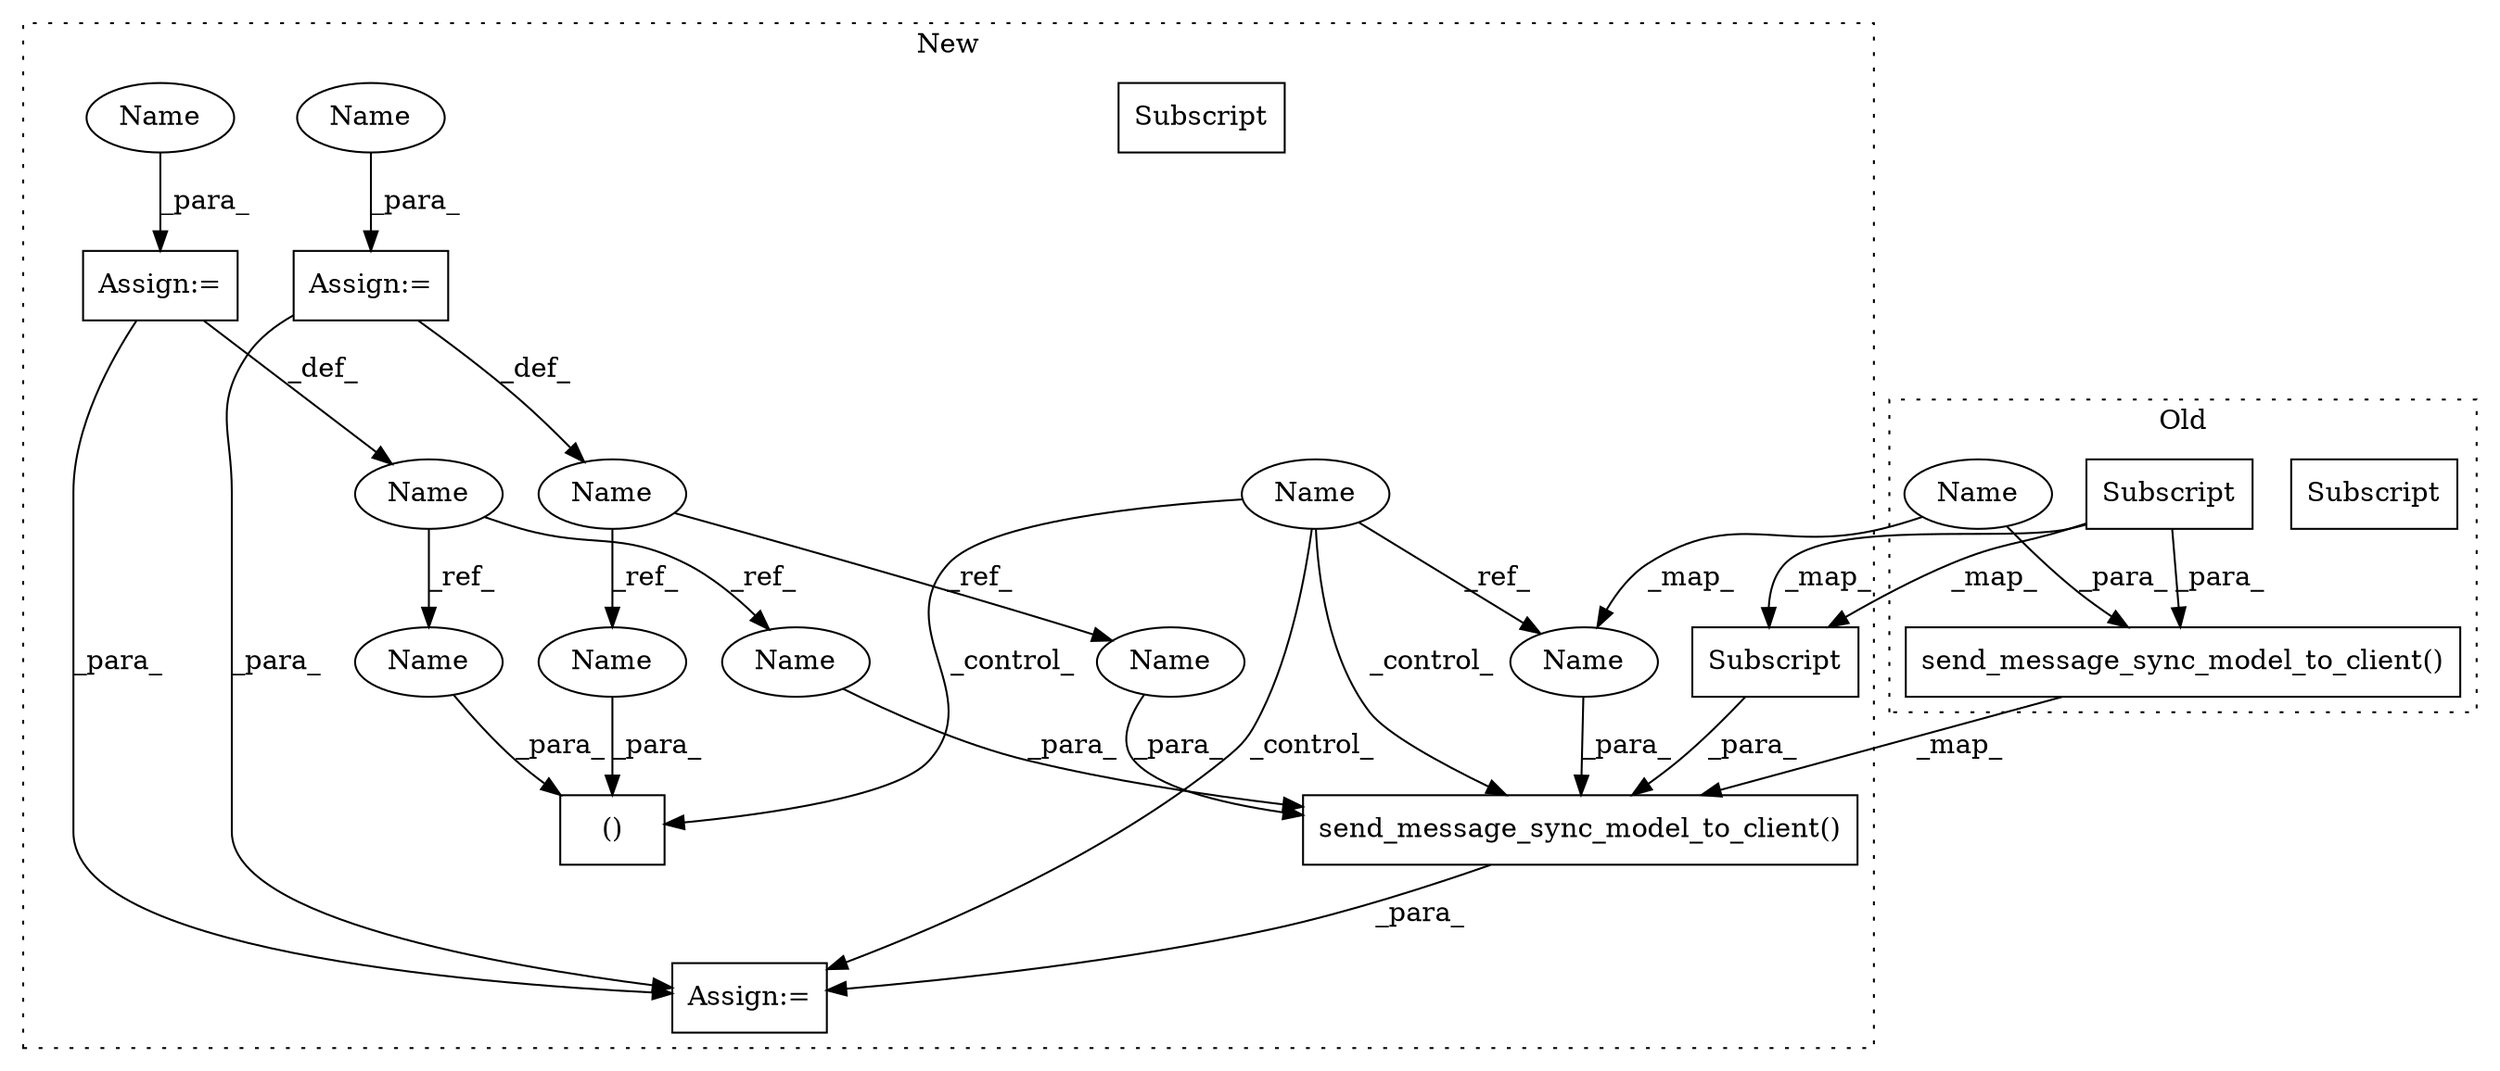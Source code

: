 digraph G {
subgraph cluster0 {
1 [label="send_message_sync_model_to_client()" a="75" s="6416,6540" l="64,23" shape="box"];
6 [label="Subscript" a="63" s="6493,0" l="33,0" shape="box"];
15 [label="Name" a="87" s="6480" l="11" shape="ellipse"];
16 [label="Subscript" a="63" s="6493,0" l="33,0" shape="box"];
label = "Old";
style="dotted";
}
subgraph cluster1 {
2 [label="send_message_sync_model_to_client()" a="75" s="6525,6685" l="64,22" shape="box"];
3 [label="Assign:=" a="68" s="6257" l="3" shape="box"];
4 [label="Name" a="87" s="6281" l="11" shape="ellipse"];
5 [label="Subscript" a="63" s="6602,0" l="33,0" shape="box"];
7 [label="()" a="54" s="6766" l="18" shape="box"];
8 [label="Assign:=" a="68" s="6221" l="3" shape="box"];
9 [label="Name" a="87" s="6241" l="16" shape="ellipse"];
10 [label="Name" a="87" s="6205" l="16" shape="ellipse"];
11 [label="Assign:=" a="68" s="6504" l="21" shape="box"];
12 [label="Name" a="87" s="6260" l="4" shape="ellipse"];
13 [label="Name" a="87" s="6224" l="4" shape="ellipse"];
14 [label="Name" a="87" s="6589" l="11" shape="ellipse"];
17 [label="Subscript" a="63" s="6602,0" l="33,0" shape="box"];
18 [label="Name" a="87" s="6669" l="16" shape="ellipse"];
19 [label="Name" a="87" s="6768" l="16" shape="ellipse"];
20 [label="Name" a="87" s="6750" l="16" shape="ellipse"];
21 [label="Name" a="87" s="6651" l="16" shape="ellipse"];
label = "New";
style="dotted";
}
1 -> 2 [label="_map_"];
2 -> 11 [label="_para_"];
3 -> 9 [label="_def_"];
3 -> 11 [label="_para_"];
4 -> 14 [label="_ref_"];
4 -> 11 [label="_control_"];
4 -> 2 [label="_control_"];
4 -> 7 [label="_control_"];
8 -> 11 [label="_para_"];
8 -> 10 [label="_def_"];
9 -> 18 [label="_ref_"];
9 -> 19 [label="_ref_"];
10 -> 21 [label="_ref_"];
10 -> 20 [label="_ref_"];
12 -> 3 [label="_para_"];
13 -> 8 [label="_para_"];
14 -> 2 [label="_para_"];
15 -> 14 [label="_map_"];
15 -> 1 [label="_para_"];
16 -> 17 [label="_map_"];
16 -> 17 [label="_map_"];
16 -> 1 [label="_para_"];
17 -> 2 [label="_para_"];
18 -> 2 [label="_para_"];
19 -> 7 [label="_para_"];
20 -> 7 [label="_para_"];
21 -> 2 [label="_para_"];
}